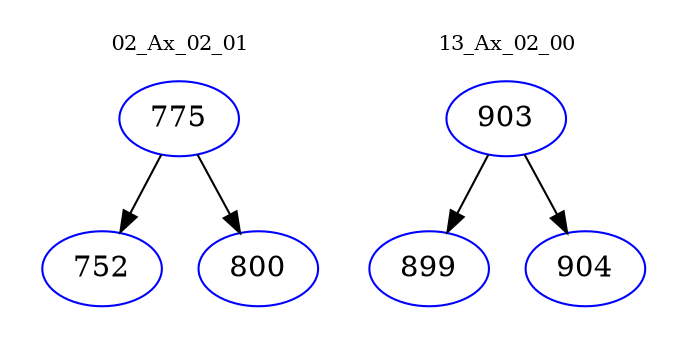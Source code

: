 digraph{
subgraph cluster_0 {
color = white
label = "02_Ax_02_01";
fontsize=10;
T0_775 [label="775", color="blue"]
T0_775 -> T0_752 [color="black"]
T0_752 [label="752", color="blue"]
T0_775 -> T0_800 [color="black"]
T0_800 [label="800", color="blue"]
}
subgraph cluster_1 {
color = white
label = "13_Ax_02_00";
fontsize=10;
T1_903 [label="903", color="blue"]
T1_903 -> T1_899 [color="black"]
T1_899 [label="899", color="blue"]
T1_903 -> T1_904 [color="black"]
T1_904 [label="904", color="blue"]
}
}
